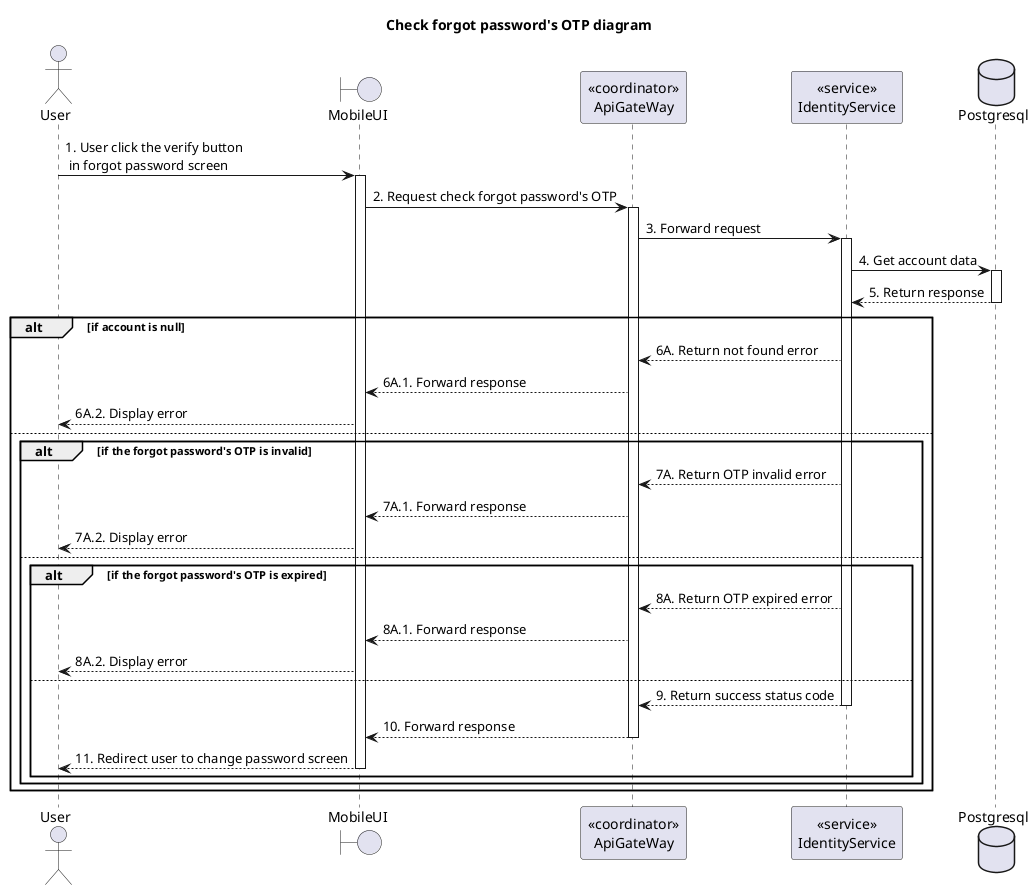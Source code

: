 @startuml Sequence
title "Check forgot password's OTP diagram"

<style>
  sequenceDiagram {
    reference {
      BackGroundColor white
    }
}
</style>

actor User
boundary MobileUI
participant "<<coordinator>>\nApiGateWay" as ApiGateway
participant "<<service>>\nIdentityService" as IdentityService
database Postgresql

User -> MobileUI ++: 1. User click the verify button\n in forgot password screen
MobileUI -> ApiGateway ++: 2. Request check forgot password's OTP

ApiGateway -> IdentityService ++: 3. Forward request
IdentityService -> Postgresql ++: 4. Get account data
IdentityService <-- Postgresql --: 5. Return response

alt if account is null
  ApiGateway <-- IdentityService: 6A. Return not found error
  MobileUI <-- ApiGateway: 6A.1. Forward response
  User <-- MobileUI: 6A.2. Display error
else
  alt if the forgot password's OTP is invalid
    ApiGateway <-- IdentityService: 7A. Return OTP invalid error
    MobileUI <-- ApiGateway: 7A.1. Forward response
    User <-- MobileUI: 7A.2. Display error
  else
    alt if the forgot password's OTP is expired
      ApiGateway <-- IdentityService: 8A. Return OTP expired error
      MobileUI <-- ApiGateway: 8A.1. Forward response
      User <-- MobileUI: 8A.2. Display error
    else
      ApiGateway <-- IdentityService --: 9. Return success status code
      MobileUI <-- ApiGateway --: 10. Forward response
      User <-- MobileUI --: 11. Redirect user to change password screen
    end
  end
end

@enduml
